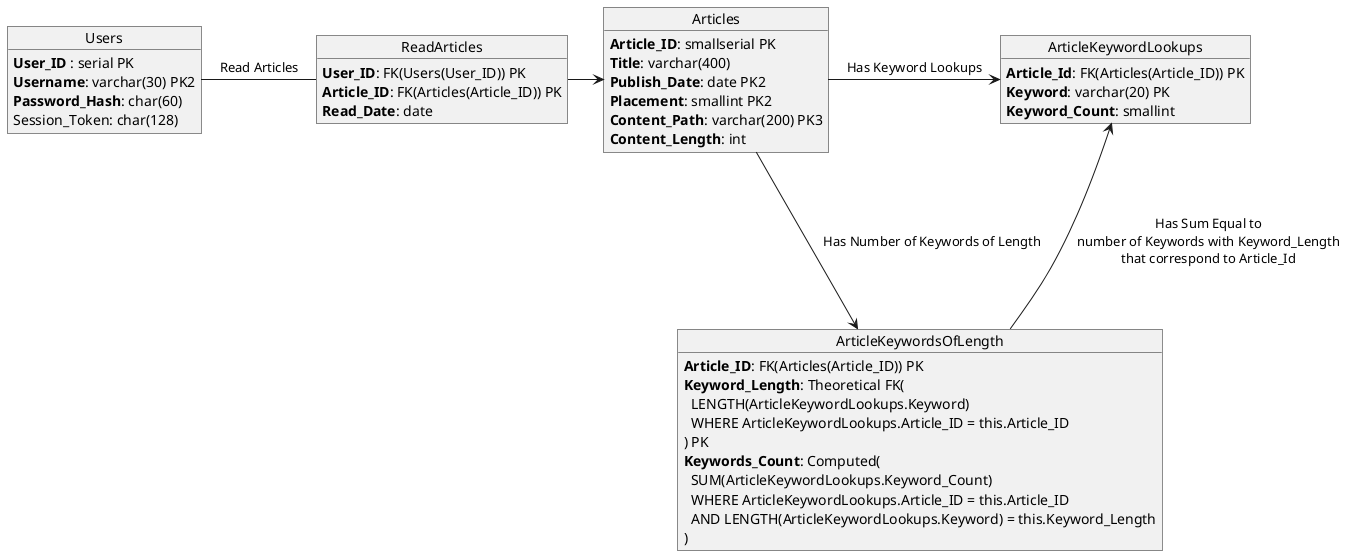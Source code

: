 @startuml

object Users {
  **User_ID** : serial PK
  **Username**: varchar(30) PK2
  **Password_Hash**: char(60)
  Session_Token: char(128)
}

object ReadArticles {
  **User_ID**: FK(Users(User_ID)) PK
  **Article_ID**: FK(Articles(Article_ID)) PK
  **Read_Date**: date
}

object Articles {
  **Article_ID**: smallserial PK
  **Title**: varchar(400)
  **Publish_Date**: date PK2
  **Placement**: smallint PK2
  **Content_Path**: varchar(200) PK3
  **Content_Length**: int
}

object ArticleKeywordLookups {
  **Article_Id**: FK(Articles(Article_ID)) PK
  **Keyword**: varchar(20) PK
  **Keyword_Count**: smallint
}

object ArticleKeywordsOfLength {
  **Article_ID**: FK(Articles(Article_ID)) PK
  **Keyword_Length**: Theoretical FK(\n  LENGTH(ArticleKeywordLookups.Keyword)\n  WHERE ArticleKeywordLookups.Article_ID = this.Article_ID\n) PK
  **Keywords_Count**: Computed(\n  SUM(ArticleKeywordLookups.Keyword_Count)\n  WHERE ArticleKeywordLookups.Article_ID = this.Article_ID\n  AND LENGTH(ArticleKeywordLookups.Keyword) = this.Keyword_Length\n) 
}

Users -r- ReadArticles: Read Articles
ReadArticles-r->Articles

Articles->ArticleKeywordLookups: Has Keyword Lookups
Articles-d-->ArticleKeywordsOfLength: Has Number of Keywords of Length
ArticleKeywordsOfLength-u-->ArticleKeywordLookups: Has Sum Equal to\nnumber of Keywords with Keyword_Length\nthat correspond to Article_Id
@enduml